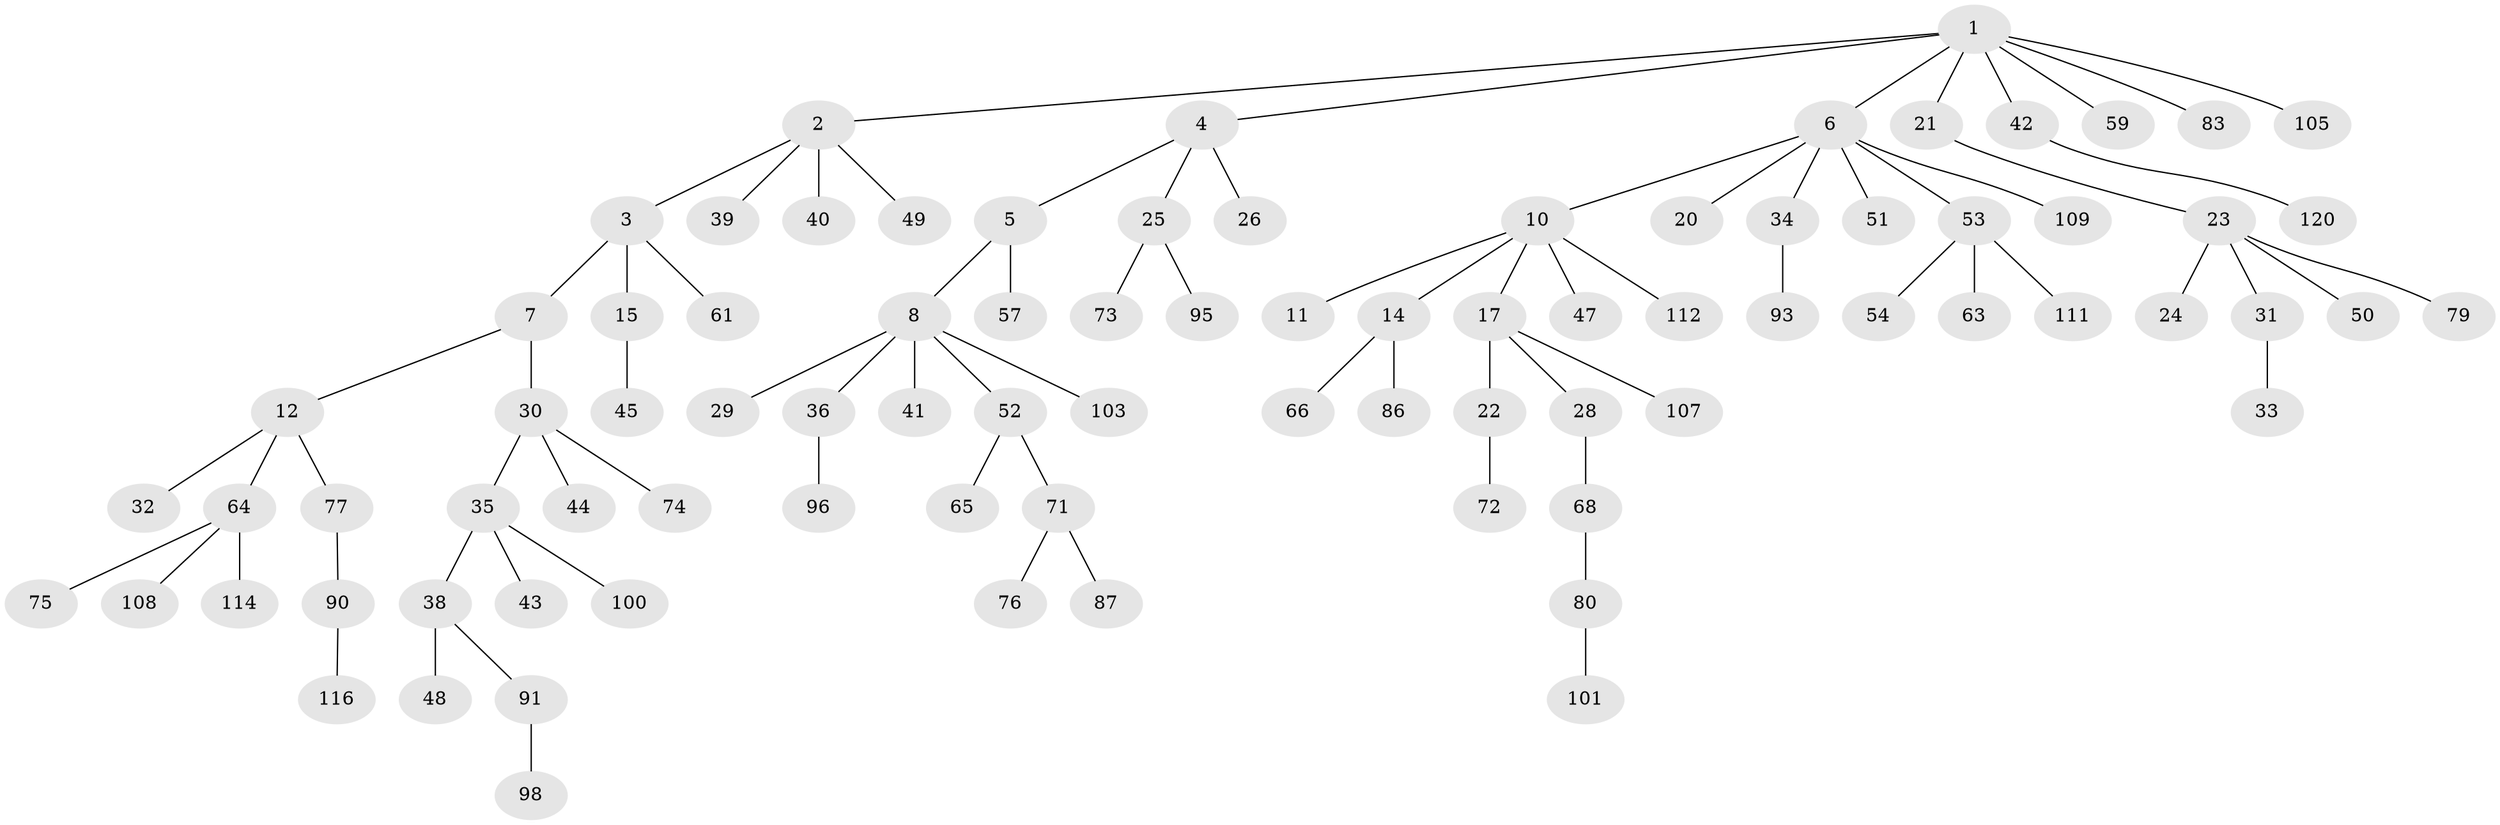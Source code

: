 // Generated by graph-tools (version 1.1) at 2025/24/03/03/25 07:24:06]
// undirected, 84 vertices, 83 edges
graph export_dot {
graph [start="1"]
  node [color=gray90,style=filled];
  1 [super="+56"];
  2 [super="+70"];
  3 [super="+9"];
  4 [super="+92"];
  5 [super="+19"];
  6 [super="+18"];
  7;
  8 [super="+16"];
  10 [super="+13"];
  11;
  12;
  14 [super="+46"];
  15;
  17 [super="+27"];
  20 [super="+118"];
  21 [super="+69"];
  22 [super="+119"];
  23 [super="+89"];
  24;
  25 [super="+81"];
  26;
  28;
  29;
  30 [super="+94"];
  31;
  32;
  33 [super="+84"];
  34;
  35 [super="+37"];
  36 [super="+88"];
  38 [super="+62"];
  39;
  40;
  41;
  42 [super="+55"];
  43;
  44;
  45 [super="+113"];
  47 [super="+58"];
  48;
  49;
  50;
  51;
  52 [super="+60"];
  53 [super="+121"];
  54;
  57;
  59;
  61;
  63;
  64 [super="+67"];
  65;
  66 [super="+78"];
  68 [super="+85"];
  71;
  72;
  73;
  74 [super="+82"];
  75;
  76;
  77;
  79 [super="+104"];
  80 [super="+115"];
  83;
  86;
  87;
  90 [super="+110"];
  91;
  93 [super="+97"];
  95;
  96 [super="+99"];
  98 [super="+106"];
  100 [super="+102"];
  101;
  103;
  105;
  107;
  108;
  109 [super="+117"];
  111;
  112;
  114;
  116;
  120;
  1 -- 2;
  1 -- 4;
  1 -- 6;
  1 -- 21;
  1 -- 42;
  1 -- 59;
  1 -- 105;
  1 -- 83;
  2 -- 3;
  2 -- 39;
  2 -- 40;
  2 -- 49;
  3 -- 7;
  3 -- 15;
  3 -- 61;
  4 -- 5;
  4 -- 25;
  4 -- 26;
  5 -- 8;
  5 -- 57;
  6 -- 10;
  6 -- 20;
  6 -- 51;
  6 -- 53;
  6 -- 34;
  6 -- 109;
  7 -- 12;
  7 -- 30;
  8 -- 29;
  8 -- 36;
  8 -- 41;
  8 -- 52;
  8 -- 103;
  10 -- 11;
  10 -- 17;
  10 -- 112;
  10 -- 14;
  10 -- 47;
  12 -- 32;
  12 -- 64;
  12 -- 77;
  14 -- 66;
  14 -- 86;
  15 -- 45;
  17 -- 22;
  17 -- 107;
  17 -- 28;
  21 -- 23;
  22 -- 72;
  23 -- 24;
  23 -- 31;
  23 -- 50;
  23 -- 79;
  25 -- 73;
  25 -- 95;
  28 -- 68;
  30 -- 35;
  30 -- 44;
  30 -- 74;
  31 -- 33;
  34 -- 93;
  35 -- 43;
  35 -- 100;
  35 -- 38;
  36 -- 96;
  38 -- 48;
  38 -- 91;
  42 -- 120;
  52 -- 71;
  52 -- 65;
  53 -- 54;
  53 -- 63;
  53 -- 111;
  64 -- 108;
  64 -- 114;
  64 -- 75;
  68 -- 80;
  71 -- 76;
  71 -- 87;
  77 -- 90;
  80 -- 101;
  90 -- 116;
  91 -- 98;
}
